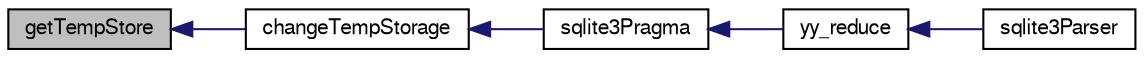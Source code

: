 digraph "getTempStore"
{
  edge [fontname="FreeSans",fontsize="10",labelfontname="FreeSans",labelfontsize="10"];
  node [fontname="FreeSans",fontsize="10",shape=record];
  rankdir="LR";
  Node132256 [label="getTempStore",height=0.2,width=0.4,color="black", fillcolor="grey75", style="filled", fontcolor="black"];
  Node132256 -> Node132257 [dir="back",color="midnightblue",fontsize="10",style="solid",fontname="FreeSans"];
  Node132257 [label="changeTempStorage",height=0.2,width=0.4,color="black", fillcolor="white", style="filled",URL="$sqlite3_8c.html#abd43abe0a0959a45c786b9865ed52904"];
  Node132257 -> Node132258 [dir="back",color="midnightblue",fontsize="10",style="solid",fontname="FreeSans"];
  Node132258 [label="sqlite3Pragma",height=0.2,width=0.4,color="black", fillcolor="white", style="filled",URL="$sqlite3_8c.html#a111391370f58f8e6a6eca51fd34d62ed"];
  Node132258 -> Node132259 [dir="back",color="midnightblue",fontsize="10",style="solid",fontname="FreeSans"];
  Node132259 [label="yy_reduce",height=0.2,width=0.4,color="black", fillcolor="white", style="filled",URL="$sqlite3_8c.html#a7c419a9b25711c666a9a2449ef377f14"];
  Node132259 -> Node132260 [dir="back",color="midnightblue",fontsize="10",style="solid",fontname="FreeSans"];
  Node132260 [label="sqlite3Parser",height=0.2,width=0.4,color="black", fillcolor="white", style="filled",URL="$sqlite3_8c.html#a0327d71a5fabe0b6a343d78a2602e72a"];
}

